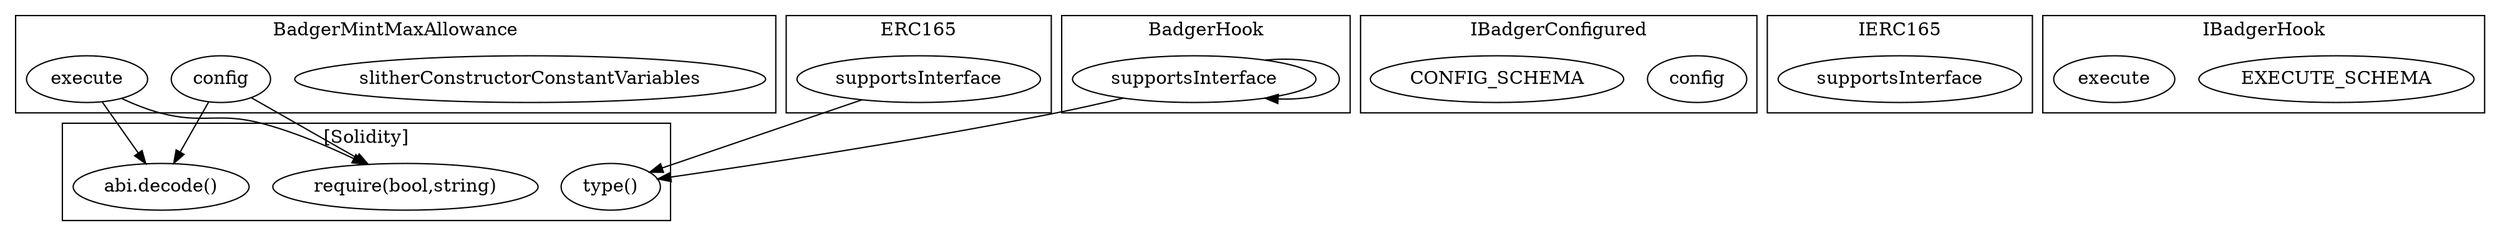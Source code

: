strict digraph {
subgraph cluster_5664_BadgerMintMaxAllowance {
label = "BadgerMintMaxAllowance"
"5664_slitherConstructorConstantVariables" [label="slitherConstructorConstantVariables"]
"5664_config" [label="config"]
"5664_execute" [label="execute"]
}subgraph cluster_6468_IBadgerConfigured {
label = "IBadgerConfigured"
"6468_config" [label="config"]
"6468_CONFIG_SCHEMA" [label="CONFIG_SCHEMA"]
}subgraph cluster_3081_ERC165 {
label = "ERC165"
"3081_supportsInterface" [label="supportsInterface"]
}subgraph cluster_3093_IERC165 {
label = "IERC165"
"3093_supportsInterface" [label="supportsInterface"]
}subgraph cluster_6488_IBadgerHook {
label = "IBadgerHook"
"6488_EXECUTE_SCHEMA" [label="EXECUTE_SCHEMA"]
"6488_execute" [label="execute"]
}subgraph cluster_4956_BadgerHook {
label = "BadgerHook"
"4956_supportsInterface" [label="supportsInterface"]
"4956_supportsInterface" -> "4956_supportsInterface"
}subgraph cluster_solidity {
label = "[Solidity]"
"type()" 
"require(bool,string)" 
"abi.decode()" 
"5664_config" -> "abi.decode()"
"3081_supportsInterface" -> "type()"
"4956_supportsInterface" -> "type()"
"5664_config" -> "require(bool,string)"
"5664_execute" -> "abi.decode()"
"5664_execute" -> "require(bool,string)"
}
}